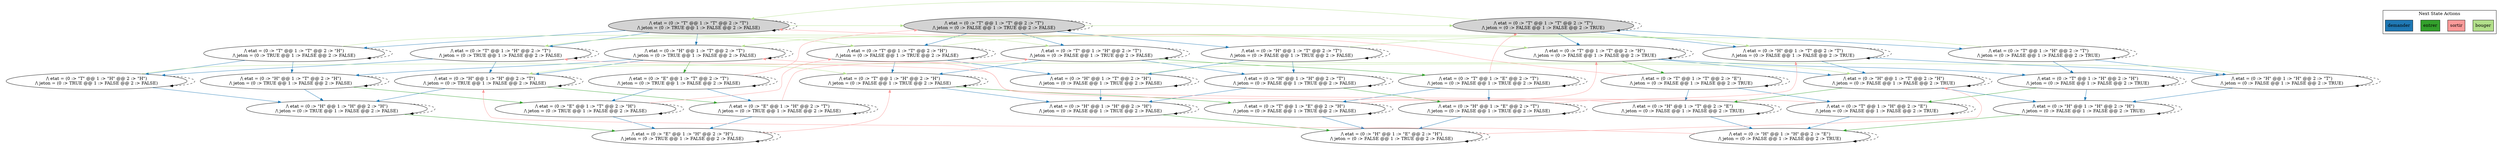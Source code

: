 strict digraph DiskGraph {
edge [colorscheme="paired12"]
nodesep=0.35;
subgraph cluster_graph {
color="white";
6617969294927793541 [label="/\\ etat = (0 :> \"T\" @@ 1 :> \"T\" @@ 2 :> \"T\")\n/\\ jeton = (0 :> TRUE @@ 1 :> FALSE @@ 2 :> FALSE)",style = filled]
-1379162153936622218 [label="/\\ etat = (0 :> \"T\" @@ 1 :> \"T\" @@ 2 :> \"T\")\n/\\ jeton = (0 :> FALSE @@ 1 :> TRUE @@ 2 :> FALSE)",style = filled]
1069042977929984387 [label="/\\ etat = (0 :> \"T\" @@ 1 :> \"T\" @@ 2 :> \"T\")\n/\\ jeton = (0 :> FALSE @@ 1 :> FALSE @@ 2 :> TRUE)",style = filled]
6617969294927793541 -> 4239708643164171858 [label="",color="2",fontcolor="2"];
4239708643164171858 [label="/\\ etat = (0 :> \"H\" @@ 1 :> \"T\" @@ 2 :> \"T\")\n/\\ jeton = (0 :> TRUE @@ 1 :> FALSE @@ 2 :> FALSE)"];
6617969294927793541 -> -1379162153936622218 [label="",color="3",fontcolor="3"];
6617969294927793541 -> 8326266161717556396 [label="",color="2",fontcolor="2"];
8326266161717556396 [label="/\\ etat = (0 :> \"T\" @@ 1 :> \"H\" @@ 2 :> \"T\")\n/\\ jeton = (0 :> TRUE @@ 1 :> FALSE @@ 2 :> FALSE)"];
6617969294927793541 -> 3717250056586397029 [label="",color="2",fontcolor="2"];
3717250056586397029 [label="/\\ etat = (0 :> \"T\" @@ 1 :> \"T\" @@ 2 :> \"H\")\n/\\ jeton = (0 :> TRUE @@ 1 :> FALSE @@ 2 :> FALSE)"];
6617969294927793541 -> 6617969294927793541 [style="dashed"];
-1379162153936622218 -> -8224272358582989151 [label="",color="2",fontcolor="2"];
-8224272358582989151 [label="/\\ etat = (0 :> \"H\" @@ 1 :> \"T\" @@ 2 :> \"T\")\n/\\ jeton = (0 :> FALSE @@ 1 :> TRUE @@ 2 :> FALSE)"];
-1379162153936622218 -> -4285406334617430945 [label="",color="2",fontcolor="2"];
-4285406334617430945 [label="/\\ etat = (0 :> \"T\" @@ 1 :> \"H\" @@ 2 :> \"T\")\n/\\ jeton = (0 :> FALSE @@ 1 :> TRUE @@ 2 :> FALSE)"];
-1379162153936622218 -> 1069042977929984387 [label="",color="3",fontcolor="3"];
-1379162153936622218 -> -8890764915396123242 [label="",color="2",fontcolor="2"];
-8890764915396123242 [label="/\\ etat = (0 :> \"T\" @@ 1 :> \"T\" @@ 2 :> \"H\")\n/\\ jeton = (0 :> FALSE @@ 1 :> TRUE @@ 2 :> FALSE)"];
-1379162153936622218 -> -1379162153936622218 [style="dashed"];
1069042977929984387 -> 8059112791149992532 [label="",color="2",fontcolor="2"];
8059112791149992532 [label="/\\ etat = (0 :> \"H\" @@ 1 :> \"T\" @@ 2 :> \"T\")\n/\\ jeton = (0 :> FALSE @@ 1 :> FALSE @@ 2 :> TRUE)"];
1069042977929984387 -> 2777900852814201002 [label="",color="2",fontcolor="2"];
2777900852814201002 [label="/\\ etat = (0 :> \"T\" @@ 1 :> \"H\" @@ 2 :> \"T\")\n/\\ jeton = (0 :> FALSE @@ 1 :> FALSE @@ 2 :> TRUE)"];
1069042977929984387 -> 7392539858395951459 [label="",color="2",fontcolor="2"];
7392539858395951459 [label="/\\ etat = (0 :> \"T\" @@ 1 :> \"T\" @@ 2 :> \"H\")\n/\\ jeton = (0 :> FALSE @@ 1 :> FALSE @@ 2 :> TRUE)"];
1069042977929984387 -> 6617969294927793541 [label="",color="3",fontcolor="3"];
1069042977929984387 -> 1069042977929984387 [style="dashed"];
4239708643164171858 -> -5650529228144178758 [label="",color="4",fontcolor="4"];
-5650529228144178758 [label="/\\ etat = (0 :> \"E\" @@ 1 :> \"T\" @@ 2 :> \"T\")\n/\\ jeton = (0 :> TRUE @@ 1 :> FALSE @@ 2 :> FALSE)"];
4239708643164171858 -> 1336846141088503675 [label="",color="2",fontcolor="2"];
1336846141088503675 [label="/\\ etat = (0 :> \"H\" @@ 1 :> \"H\" @@ 2 :> \"T\")\n/\\ jeton = (0 :> TRUE @@ 1 :> FALSE @@ 2 :> FALSE)"];
4239708643164171858 -> 5951484597770069682 [label="",color="2",fontcolor="2"];
5951484597770069682 [label="/\\ etat = (0 :> \"H\" @@ 1 :> \"T\" @@ 2 :> \"H\")\n/\\ jeton = (0 :> TRUE @@ 1 :> FALSE @@ 2 :> FALSE)"];
4239708643164171858 -> 4239708643164171858 [style="dashed"];
8326266161717556396 -> 1336846141088503675 [label="",color="2",fontcolor="2"];
8326266161717556396 -> -4285406334617430945 [label="",color="3",fontcolor="3"];
8326266161717556396 -> 2003334153742367820 [label="",color="2",fontcolor="2"];
2003334153742367820 [label="/\\ etat = (0 :> \"T\" @@ 1 :> \"H\" @@ 2 :> \"H\")\n/\\ jeton = (0 :> TRUE @@ 1 :> FALSE @@ 2 :> FALSE)"];
8326266161717556396 -> 8326266161717556396 [style="dashed"];
3717250056586397029 -> 5951484597770069682 [label="",color="2",fontcolor="2"];
3717250056586397029 -> -8890764915396123242 [label="",color="3",fontcolor="3"];
3717250056586397029 -> 2003334153742367820 [label="",color="2",fontcolor="2"];
3717250056586397029 -> 3717250056586397029 [style="dashed"];
-8224272358582989151 -> -6519359402439182456 [label="",color="2",fontcolor="2"];
-6519359402439182456 [label="/\\ etat = (0 :> \"H\" @@ 1 :> \"H\" @@ 2 :> \"T\")\n/\\ jeton = (0 :> FALSE @@ 1 :> TRUE @@ 2 :> FALSE)"];
-8224272358582989151 -> 8059112791149992532 [label="",color="3",fontcolor="3"];
-8224272358582989151 -> -1901626367055247807 [label="",color="2",fontcolor="2"];
-1901626367055247807 [label="/\\ etat = (0 :> \"H\" @@ 1 :> \"T\" @@ 2 :> \"H\")\n/\\ jeton = (0 :> FALSE @@ 1 :> TRUE @@ 2 :> FALSE)"];
-8224272358582989151 -> -8224272358582989151 [style="dashed"];
-4285406334617430945 -> -6519359402439182456 [label="",color="2",fontcolor="2"];
-4285406334617430945 -> -8742707049763960351 [label="",color="4",fontcolor="4"];
-8742707049763960351 [label="/\\ etat = (0 :> \"T\" @@ 1 :> \"E\" @@ 2 :> \"T\")\n/\\ jeton = (0 :> FALSE @@ 1 :> TRUE @@ 2 :> FALSE)"];
-4285406334617430945 -> -5996896271869911873 [label="",color="2",fontcolor="2"];
-5996896271869911873 [label="/\\ etat = (0 :> \"T\" @@ 1 :> \"H\" @@ 2 :> \"H\")\n/\\ jeton = (0 :> FALSE @@ 1 :> TRUE @@ 2 :> FALSE)"];
-4285406334617430945 -> -4285406334617430945 [style="dashed"];
-8890764915396123242 -> -1901626367055247807 [label="",color="2",fontcolor="2"];
-8890764915396123242 -> -5996896271869911873 [label="",color="2",fontcolor="2"];
-8890764915396123242 -> 7392539858395951459 [label="",color="3",fontcolor="3"];
-8890764915396123242 -> -8890764915396123242 [style="dashed"];
8059112791149992532 -> 5155687629569123197 [label="",color="2",fontcolor="2"];
5155687629569123197 [label="/\\ etat = (0 :> \"H\" @@ 1 :> \"H\" @@ 2 :> \"T\")\n/\\ jeton = (0 :> FALSE @@ 1 :> FALSE @@ 2 :> TRUE)"];
8059112791149992532 -> 546672077364679348 [label="",color="2",fontcolor="2"];
546672077364679348 [label="/\\ etat = (0 :> \"H\" @@ 1 :> \"T\" @@ 2 :> \"H\")\n/\\ jeton = (0 :> FALSE @@ 1 :> FALSE @@ 2 :> TRUE)"];
8059112791149992532 -> 4239708643164171858 [label="",color="3",fontcolor="3"];
8059112791149992532 -> 8059112791149992532 [style="dashed"];
2777900852814201002 -> 5155687629569123197 [label="",color="2",fontcolor="2"];
2777900852814201002 -> 5678059612415313994 [label="",color="2",fontcolor="2"];
5678059612415313994 [label="/\\ etat = (0 :> \"T\" @@ 1 :> \"H\" @@ 2 :> \"H\")\n/\\ jeton = (0 :> FALSE @@ 1 :> FALSE @@ 2 :> TRUE)"];
2777900852814201002 -> 8326266161717556396 [label="",color="3",fontcolor="3"];
2777900852814201002 -> 2777900852814201002 [style="dashed"];
7392539858395951459 -> 546672077364679348 [label="",color="2",fontcolor="2"];
7392539858395951459 -> 5678059612415313994 [label="",color="2",fontcolor="2"];
7392539858395951459 -> -2770166231854172403 [label="",color="4",fontcolor="4"];
-2770166231854172403 [label="/\\ etat = (0 :> \"T\" @@ 1 :> \"T\" @@ 2 :> \"E\")\n/\\ jeton = (0 :> FALSE @@ 1 :> FALSE @@ 2 :> TRUE)"];
7392539858395951459 -> 7392539858395951459 [style="dashed"];
-5650529228144178758 -> -1379162153936622218 [label="",color="5",fontcolor="5"];
-5650529228144178758 -> -7363843415062368109 [label="",color="2",fontcolor="2"];
-7363843415062368109 [label="/\\ etat = (0 :> \"E\" @@ 1 :> \"H\" @@ 2 :> \"T\")\n/\\ jeton = (0 :> TRUE @@ 1 :> FALSE @@ 2 :> FALSE)"];
-5650529228144178758 -> -2750333078781165222 [label="",color="2",fontcolor="2"];
-2750333078781165222 [label="/\\ etat = (0 :> \"E\" @@ 1 :> \"T\" @@ 2 :> \"H\")\n/\\ jeton = (0 :> TRUE @@ 1 :> FALSE @@ 2 :> FALSE)"];
-5650529228144178758 -> -5650529228144178758 [style="dashed"];
1336846141088503675 -> -7363843415062368109 [label="",color="4",fontcolor="4"];
1336846141088503675 -> 8848725830676881307 [label="",color="2",fontcolor="2"];
8848725830676881307 [label="/\\ etat = (0 :> \"H\" @@ 1 :> \"H\" @@ 2 :> \"H\")\n/\\ jeton = (0 :> TRUE @@ 1 :> FALSE @@ 2 :> FALSE)"];
1336846141088503675 -> 1336846141088503675 [style="dashed"];
5951484597770069682 -> -2750333078781165222 [label="",color="4",fontcolor="4"];
5951484597770069682 -> 8848725830676881307 [label="",color="2",fontcolor="2"];
5951484597770069682 -> 5951484597770069682 [style="dashed"];
2003334153742367820 -> 8848725830676881307 [label="",color="2",fontcolor="2"];
2003334153742367820 -> -5996896271869911873 [label="",color="3",fontcolor="3"];
2003334153742367820 -> 2003334153742367820 [style="dashed"];
-6519359402439182456 -> -1753568435244291530 [label="",color="4",fontcolor="4"];
-1753568435244291530 [label="/\\ etat = (0 :> \"H\" @@ 1 :> \"E\" @@ 2 :> \"T\")\n/\\ jeton = (0 :> FALSE @@ 1 :> TRUE @@ 2 :> FALSE)"];
-6519359402439182456 -> -3618917093468176536 [label="",color="2",fontcolor="2"];
-3618917093468176536 [label="/\\ etat = (0 :> \"H\" @@ 1 :> \"H\" @@ 2 :> \"H\")\n/\\ jeton = (0 :> FALSE @@ 1 :> TRUE @@ 2 :> FALSE)"];
-6519359402439182456 -> -6519359402439182456 [style="dashed"];
-1901626367055247807 -> -3618917093468176536 [label="",color="2",fontcolor="2"];
-1901626367055247807 -> 546672077364679348 [label="",color="3",fontcolor="3"];
-1901626367055247807 -> -1901626367055247807 [style="dashed"];
-8742707049763960351 -> -1753568435244291530 [label="",color="2",fontcolor="2"];
-8742707049763960351 -> 1069042977929984387 [label="",color="5",fontcolor="5"];
-8742707049763960351 -> -1231108345520520959 [label="",color="2",fontcolor="2"];
-1231108345520520959 [label="/\\ etat = (0 :> \"T\" @@ 1 :> \"E\" @@ 2 :> \"H\")\n/\\ jeton = (0 :> FALSE @@ 1 :> TRUE @@ 2 :> FALSE)"];
-8742707049763960351 -> -8742707049763960351 [style="dashed"];
-5996896271869911873 -> -3618917093468176536 [label="",color="2",fontcolor="2"];
-5996896271869911873 -> -1231108345520520959 [label="",color="4",fontcolor="4"];
-5996896271869911873 -> -5996896271869911873 [style="dashed"];
5155687629569123197 -> 3444477101500591005 [label="",color="2",fontcolor="2"];
3444477101500591005 [label="/\\ etat = (0 :> \"H\" @@ 1 :> \"H\" @@ 2 :> \"H\")\n/\\ jeton = (0 :> FALSE @@ 1 :> FALSE @@ 2 :> TRUE)"];
5155687629569123197 -> 1336846141088503675 [label="",color="3",fontcolor="3"];
5155687629569123197 -> 5155687629569123197 [style="dashed"];
546672077364679348 -> 3444477101500591005 [label="",color="2",fontcolor="2"];
546672077364679348 -> -5147652909036104486 [label="",color="4",fontcolor="4"];
-5147652909036104486 [label="/\\ etat = (0 :> \"H\" @@ 1 :> \"T\" @@ 2 :> \"E\")\n/\\ jeton = (0 :> FALSE @@ 1 :> FALSE @@ 2 :> TRUE)"];
546672077364679348 -> 546672077364679348 [style="dashed"];
5678059612415313994 -> 3444477101500591005 [label="",color="2",fontcolor="2"];
5678059612415313994 -> -1020783803471884764 [label="",color="4",fontcolor="4"];
-1020783803471884764 [label="/\\ etat = (0 :> \"T\" @@ 1 :> \"H\" @@ 2 :> \"E\")\n/\\ jeton = (0 :> FALSE @@ 1 :> FALSE @@ 2 :> TRUE)"];
5678059612415313994 -> 5678059612415313994 [style="dashed"];
-2770166231854172403 -> -5147652909036104486 [label="",color="2",fontcolor="2"];
-2770166231854172403 -> -1020783803471884764 [label="",color="2",fontcolor="2"];
-2770166231854172403 -> 6617969294927793541 [label="",color="5",fontcolor="5"];
-2770166231854172403 -> -2770166231854172403 [style="dashed"];
-7363843415062368109 -> -4285406334617430945 [label="",color="5",fontcolor="5"];
-7363843415062368109 -> -1040388326858377101 [label="",color="2",fontcolor="2"];
-1040388326858377101 [label="/\\ etat = (0 :> \"E\" @@ 1 :> \"H\" @@ 2 :> \"H\")\n/\\ jeton = (0 :> TRUE @@ 1 :> FALSE @@ 2 :> FALSE)"];
-7363843415062368109 -> -7363843415062368109 [style="dashed"];
-2750333078781165222 -> -8890764915396123242 [label="",color="5",fontcolor="5"];
-2750333078781165222 -> -1040388326858377101 [label="",color="2",fontcolor="2"];
-2750333078781165222 -> -2750333078781165222 [style="dashed"];
8848725830676881307 -> -1040388326858377101 [label="",color="4",fontcolor="4"];
8848725830676881307 -> 8848725830676881307 [style="dashed"];
-1753568435244291530 -> 8059112791149992532 [label="",color="5",fontcolor="5"];
-1753568435244291530 -> -8076218616060435754 [label="",color="2",fontcolor="2"];
-8076218616060435754 [label="/\\ etat = (0 :> \"H\" @@ 1 :> \"E\" @@ 2 :> \"H\")\n/\\ jeton = (0 :> FALSE @@ 1 :> TRUE @@ 2 :> FALSE)"];
-1753568435244291530 -> -1753568435244291530 [style="dashed"];
-3618917093468176536 -> -8076218616060435754 [label="",color="4",fontcolor="4"];
-3618917093468176536 -> -3618917093468176536 [style="dashed"];
-1231108345520520959 -> -8076218616060435754 [label="",color="2",fontcolor="2"];
-1231108345520520959 -> 7392539858395951459 [label="",color="5",fontcolor="5"];
-1231108345520520959 -> -1231108345520520959 [style="dashed"];
3444477101500591005 -> -8010555715066319373 [label="",color="4",fontcolor="4"];
-8010555715066319373 [label="/\\ etat = (0 :> \"H\" @@ 1 :> \"H\" @@ 2 :> \"E\")\n/\\ jeton = (0 :> FALSE @@ 1 :> FALSE @@ 2 :> TRUE)"];
3444477101500591005 -> 3444477101500591005 [style="dashed"];
-5147652909036104486 -> -8010555715066319373 [label="",color="2",fontcolor="2"];
-5147652909036104486 -> 4239708643164171858 [label="",color="5",fontcolor="5"];
-5147652909036104486 -> -5147652909036104486 [style="dashed"];
-1020783803471884764 -> -8010555715066319373 [label="",color="2",fontcolor="2"];
-1020783803471884764 -> 8326266161717556396 [label="",color="5",fontcolor="5"];
-1020783803471884764 -> -1020783803471884764 [style="dashed"];
-1040388326858377101 -> -5996896271869911873 [label="",color="5",fontcolor="5"];
-1040388326858377101 -> -1040388326858377101 [style="dashed"];
-8076218616060435754 -> 546672077364679348 [label="",color="5",fontcolor="5"];
-8076218616060435754 -> -8076218616060435754 [style="dashed"];
-8010555715066319373 -> 1336846141088503675 [label="",color="5",fontcolor="5"];
-8010555715066319373 -> -8010555715066319373 [style="dashed"];
{rank = same; -1379162153936622218;6617969294927793541;1069042977929984387;}
{rank = same; 8326266161717556396;2777900852814201002;-4285406334617430945;-8224272358582989151;3717250056586397029;7392539858395951459;4239708643164171858;8059112791149992532;-8890764915396123242;}
{rank = same; -5996896271869911873;-2770166231854172403;1336846141088503675;5155687629569123197;-5650529228144178758;2003334153742367820;5678059612415313994;-6519359402439182456;5951484597770069682;546672077364679348;-8742707049763960351;-1901626367055247807;}
{rank = same; -3618917093468176536;-2750333078781165222;-5147652909036104486;8848725830676881307;3444477101500591005;-7363843415062368109;-1231108345520520959;-1753568435244291530;-1020783803471884764;}
{rank = same; -8076218616060435754;-1040388326858377101;-8010555715066319373;}
}
subgraph cluster_legend {graph[style=bold];label = "Next State Actions" style="solid"
node [ labeljust="l",colorscheme="paired12",style=filled,shape=record ]
bouger [label="bouger",fillcolor=3]
sortir [label="sortir",fillcolor=5]
entrer [label="entrer",fillcolor=4]
demander [label="demander",fillcolor=2]
}}